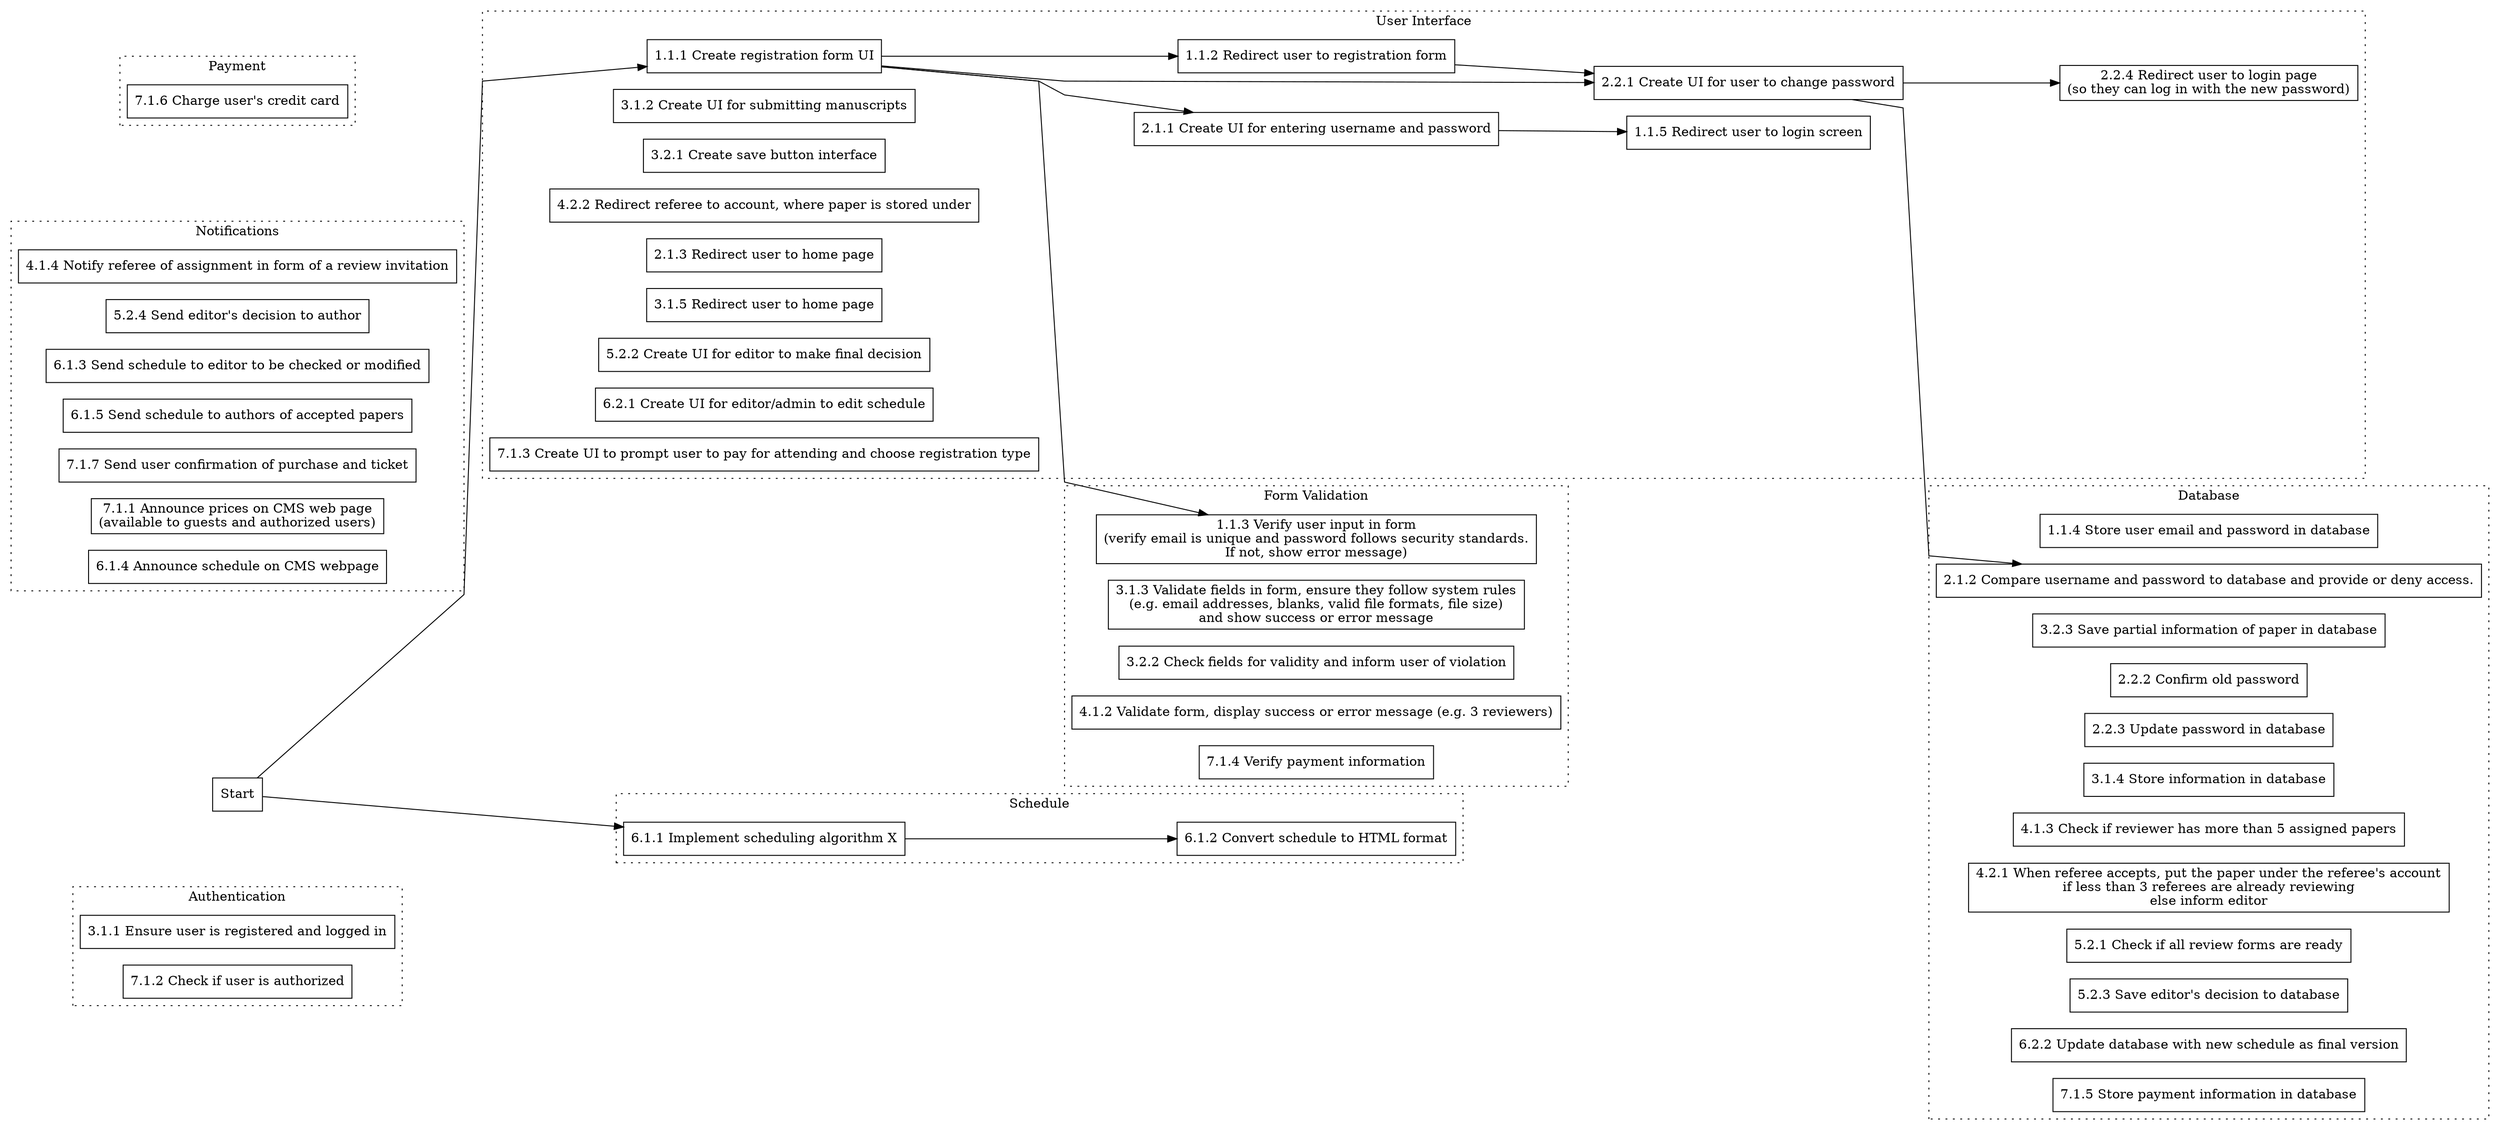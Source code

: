 digraph {
    rankdir=LR;
    node [ shape=rect ]
    splines=polyline


    subgraph cluster_authentication {
        graph[style=dotted]
        label="Authentication"
        311 [label="3.1.1 Ensure user is registered and logged in"]
        712 [label="7.1.2 Check if user is authorized"]
    }

    subgraph cluster_ui {
        graph[style=dotted]
        label="User Interface"
        111 [label="1.1.1 Create registration form UI"]
        211 [label="2.1.1 Create UI for entering username and password"]
        221 [label="2.2.1 Create UI for user to change password"]
        312 [label="3.1.2 Create UI for submitting manuscripts"]
        321 [label="3.2.1 Create save button interface"]
        411 [label="4.1.1 Create UI for editor to assign referees to submitted papers\nusing referees' email addresses"]
        112 [label="1.1.2 Redirect user to registration form"]
        115 [label="1.1.5 Redirect user to login screen"]
        213 [label="2.1.3 Redirect user to home page"]
        224 [label="2.2.4 Redirect user to login page\n(so they can log in with the new password)"]
        315 [label="3.1.5 Redirect user to home page"]
        411 [label="4.2.2 Redirect referee to account, where paper is stored under"]
        522 [label="5.2.2 Create UI for editor to make final decision"]
        621 [label="6.2.1 Create UI for editor/admin to edit schedule"]
        713 [label="7.1.3 Create UI to prompt user to pay for attending and choose registration type"]
    }

    subgraph cluster_formvalidation {
        graph[style=dotted]
        label="Form Validation"
        113 [label="1.1.3 Verify user input in form\n(verify email is unique and password follows security standards.\nIf not, show error message)"]
        313 [label="3.1.3 Validate fields in form, ensure they follow system rules\n(e.g. email addresses, blanks, valid file formats, file size)\nand show success or error message"]
        322 [label="3.2.2 Check fields for validity and inform user of violation"]
        412 [label="4.1.2 Validate form, display success or error message (e.g. 3 reviewers)"]
        714 [label="7.1.4 Verify payment information"]
    }

    subgraph cluster_notification {
        graph[style=dotted]
        label="Notifications"
        414 [label="4.1.4 Notify referee of assignment in form of a review invitation"]
        524 [label="5.2.4 Send editor's decision to author"]
        613 [label="6.1.3 Send schedule to editor to be checked or modified"]
        615 [label="6.1.5 Send schedule to authors of accepted papers"]
        717 [label="7.1.7 Send user confirmation of purchase and ticket"]
        711 [label="7.1.1 Announce prices on CMS web page\n(available to guests and authorized users)"]
        614 [label="6.1.4 Announce schedule on CMS webpage"]
    }

    subgraph cluster_database {
        graph[style=dotted]
        label="Database"
        114 [label="1.1.4 Store user email and password in database"]
        212 [label="2.1.2 Compare username and password to database and provide or deny access."]
        323 [label="3.2.3 Save partial information of paper in database"]
        222 [label="2.2.2 Confirm old password"]
        223 [label="2.2.3 Update password in database"]
        314 [label="3.1.4 Store information in database"]
        413 [label="4.1.3 Check if reviewer has more than 5 assigned papers"]
        421 [label="4.2.1 When referee accepts, put the paper under the referee's account\nif less than 3 referees are already reviewing\nelse inform editor"]
        521 [label="5.2.1 Check if all review forms are ready"]
        523 [label="5.2.3 Save editor's decision to database"]
        622 [label="6.2.2 Update database with new schedule as final version"]
        715 [label="7.1.5 Store payment information in database"]
    }

    subgraph cluster_schedule {
        graph[style=dotted]
        label="Schedule"
        611 [label="6.1.1 Implement scheduling algorithm X"]
        612 [label="6.1.2 Convert schedule to HTML format"]
    }

    subgraph cluster_payment {
        graph[style=dotted]
        label="Payment"
        716 [label="7.1.6 Charge user's credit card"]
    }

    Start -> 611 -> 612
    Start -> 111 -> 112
    111 -> 221
    112 -> 221 -> 224
    211 -> 115
    111 -> 211
    221 -> 212
    111 -> 113

}
